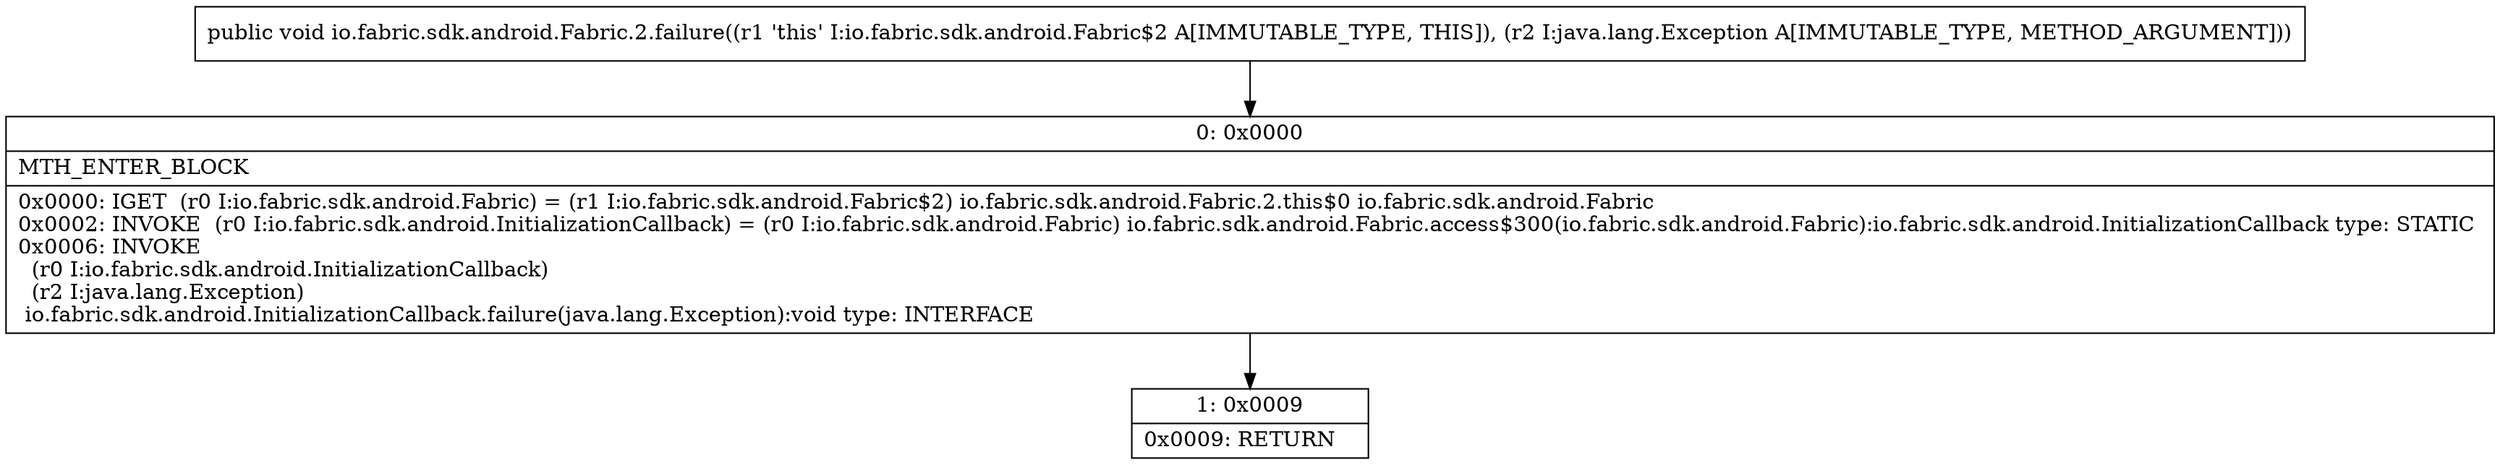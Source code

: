 digraph "CFG forio.fabric.sdk.android.Fabric.2.failure(Ljava\/lang\/Exception;)V" {
Node_0 [shape=record,label="{0\:\ 0x0000|MTH_ENTER_BLOCK\l|0x0000: IGET  (r0 I:io.fabric.sdk.android.Fabric) = (r1 I:io.fabric.sdk.android.Fabric$2) io.fabric.sdk.android.Fabric.2.this$0 io.fabric.sdk.android.Fabric \l0x0002: INVOKE  (r0 I:io.fabric.sdk.android.InitializationCallback) = (r0 I:io.fabric.sdk.android.Fabric) io.fabric.sdk.android.Fabric.access$300(io.fabric.sdk.android.Fabric):io.fabric.sdk.android.InitializationCallback type: STATIC \l0x0006: INVOKE  \l  (r0 I:io.fabric.sdk.android.InitializationCallback)\l  (r2 I:java.lang.Exception)\l io.fabric.sdk.android.InitializationCallback.failure(java.lang.Exception):void type: INTERFACE \l}"];
Node_1 [shape=record,label="{1\:\ 0x0009|0x0009: RETURN   \l}"];
MethodNode[shape=record,label="{public void io.fabric.sdk.android.Fabric.2.failure((r1 'this' I:io.fabric.sdk.android.Fabric$2 A[IMMUTABLE_TYPE, THIS]), (r2 I:java.lang.Exception A[IMMUTABLE_TYPE, METHOD_ARGUMENT])) }"];
MethodNode -> Node_0;
Node_0 -> Node_1;
}

